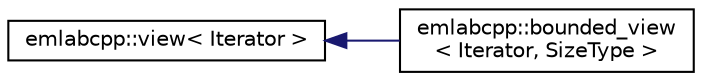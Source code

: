 digraph "Graphical Class Hierarchy"
{
 // LATEX_PDF_SIZE
  edge [fontname="Helvetica",fontsize="10",labelfontname="Helvetica",labelfontsize="10"];
  node [fontname="Helvetica",fontsize="10",shape=record];
  rankdir="LR";
  Node0 [label="emlabcpp::view\< Iterator \>",height=0.2,width=0.4,color="black", fillcolor="white", style="filled",URL="$classemlabcpp_1_1view.html",tooltip="Generic class to represent view of some container."];
  Node0 -> Node1 [dir="back",color="midnightblue",fontsize="10",style="solid",fontname="Helvetica"];
  Node1 [label="emlabcpp::bounded_view\l\< Iterator, SizeType \>",height=0.2,width=0.4,color="black", fillcolor="white", style="filled",URL="$classemlabcpp_1_1bounded__view.html",tooltip=" "];
}
